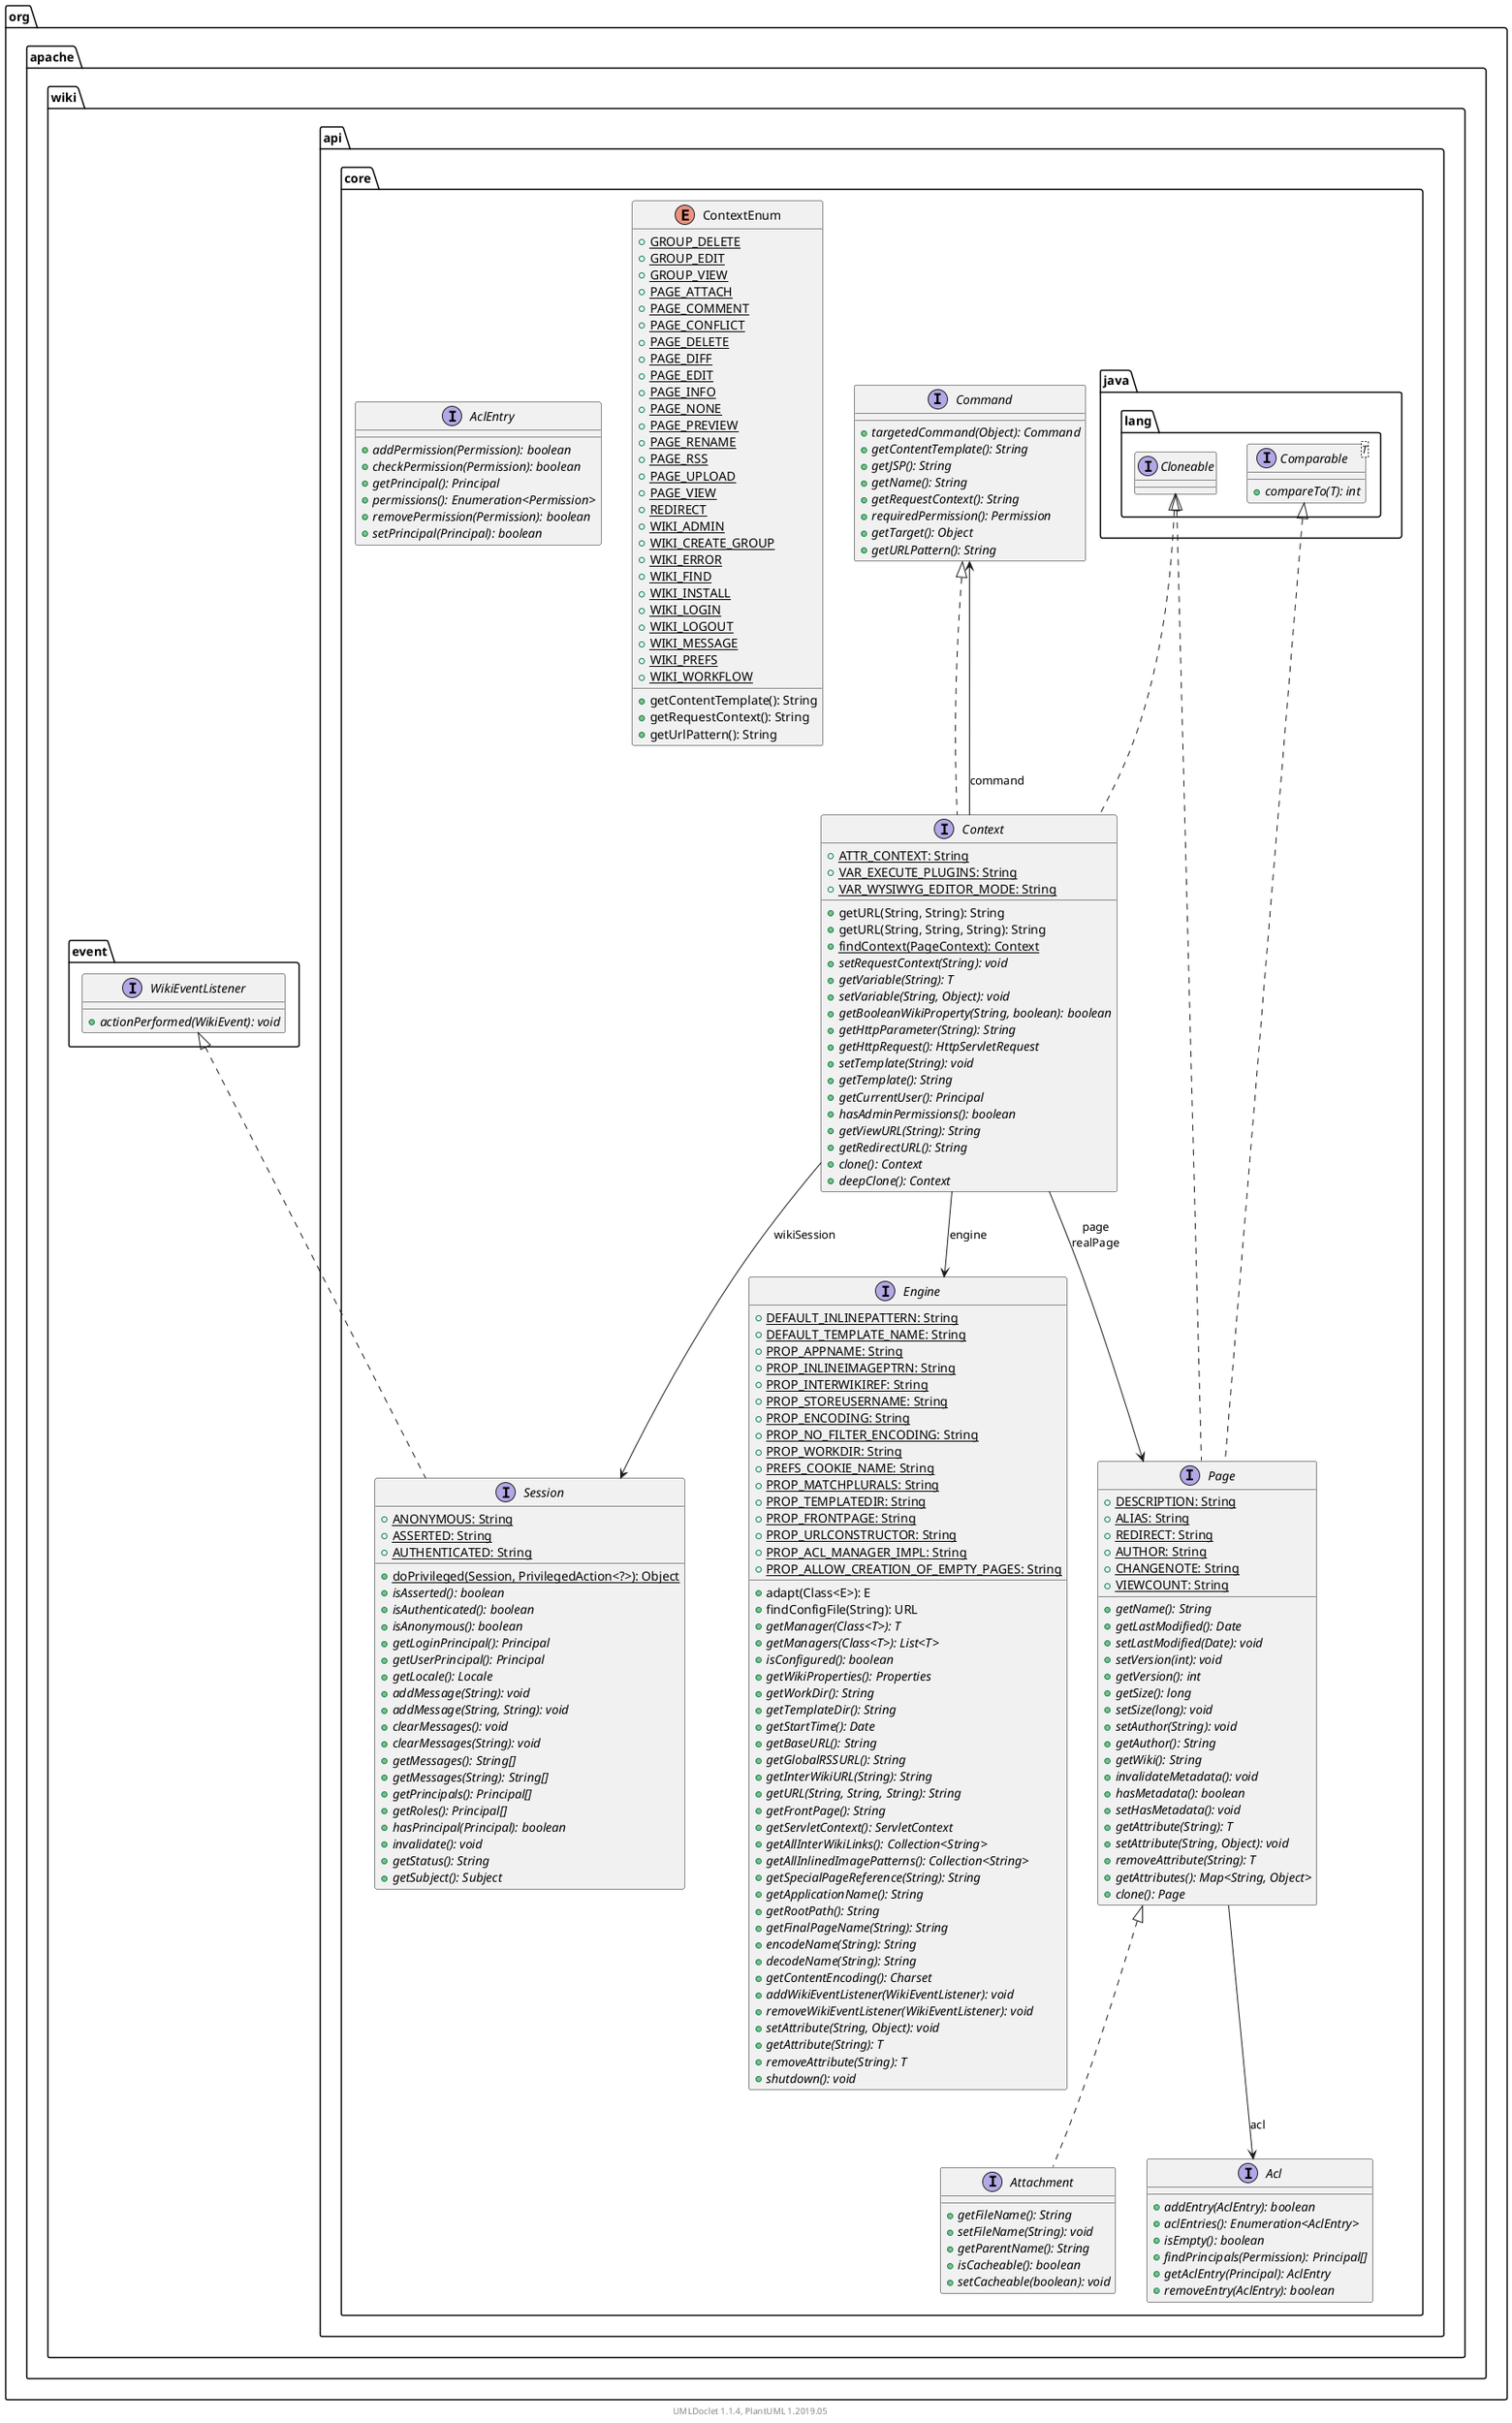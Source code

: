 @startuml

    namespace org.apache.wiki.api.core {

        interface Command [[Command.html]] {
            {abstract} +targetedCommand(Object): Command
            {abstract} +getContentTemplate(): String
            {abstract} +getJSP(): String
            {abstract} +getName(): String
            {abstract} +getRequestContext(): String
            {abstract} +requiredPermission(): Permission
            {abstract} +getTarget(): Object
            {abstract} +getURLPattern(): String
        }

        interface Attachment [[Attachment.html]] {
            {abstract} +getFileName(): String
            {abstract} +setFileName(String): void
            {abstract} +getParentName(): String
            {abstract} +isCacheable(): boolean
            {abstract} +setCacheable(boolean): void
        }

        interface Page [[Page.html]] {
            {static} +DESCRIPTION: String
            {static} +ALIAS: String
            {static} +REDIRECT: String
            {static} +AUTHOR: String
            {static} +CHANGENOTE: String
            {static} +VIEWCOUNT: String
            {abstract} +getName(): String
            {abstract} +getLastModified(): Date
            {abstract} +setLastModified(Date): void
            {abstract} +setVersion(int): void
            {abstract} +getVersion(): int
            {abstract} +getSize(): long
            {abstract} +setSize(long): void
            {abstract} +setAuthor(String): void
            {abstract} +getAuthor(): String
            {abstract} +getWiki(): String
            {abstract} +invalidateMetadata(): void
            {abstract} +hasMetadata(): boolean
            {abstract} +setHasMetadata(): void
            {abstract} +getAttribute(String): T
            {abstract} +setAttribute(String, Object): void
            {abstract} +removeAttribute(String): T
            {abstract} +getAttributes(): Map<String, Object>
            {abstract} +clone(): Page
        }

        enum ContextEnum [[ContextEnum.html]] {
            {static} +GROUP_DELETE
            {static} +GROUP_EDIT
            {static} +GROUP_VIEW
            {static} +PAGE_ATTACH
            {static} +PAGE_COMMENT
            {static} +PAGE_CONFLICT
            {static} +PAGE_DELETE
            {static} +PAGE_DIFF
            {static} +PAGE_EDIT
            {static} +PAGE_INFO
            {static} +PAGE_NONE
            {static} +PAGE_PREVIEW
            {static} +PAGE_RENAME
            {static} +PAGE_RSS
            {static} +PAGE_UPLOAD
            {static} +PAGE_VIEW
            {static} +REDIRECT
            {static} +WIKI_ADMIN
            {static} +WIKI_CREATE_GROUP
            {static} +WIKI_ERROR
            {static} +WIKI_FIND
            {static} +WIKI_INSTALL
            {static} +WIKI_LOGIN
            {static} +WIKI_LOGOUT
            {static} +WIKI_MESSAGE
            {static} +WIKI_PREFS
            {static} +WIKI_WORKFLOW
            +getContentTemplate(): String
            +getRequestContext(): String
            +getUrlPattern(): String
        }

        interface AclEntry [[AclEntry.html]] {
            {abstract} +addPermission(Permission): boolean
            {abstract} +checkPermission(Permission): boolean
            {abstract} +getPrincipal(): Principal
            {abstract} +permissions(): Enumeration<Permission>
            {abstract} +removePermission(Permission): boolean
            {abstract} +setPrincipal(Principal): boolean
        }

        interface Acl [[Acl.html]] {
            {abstract} +addEntry(AclEntry): boolean
            {abstract} +aclEntries(): Enumeration<AclEntry>
            {abstract} +isEmpty(): boolean
            {abstract} +findPrincipals(Permission): Principal[]
            {abstract} +getAclEntry(Principal): AclEntry
            {abstract} +removeEntry(AclEntry): boolean
        }

        interface Context [[Context.html]] {
            {static} +ATTR_CONTEXT: String
            {static} +VAR_EXECUTE_PLUGINS: String
            {static} +VAR_WYSIWYG_EDITOR_MODE: String
            +getURL(String, String): String
            +getURL(String, String, String): String
            {static} +findContext(PageContext): Context
            {abstract} +setRequestContext(String): void
            {abstract} +getVariable(String): T
            {abstract} +setVariable(String, Object): void
            {abstract} +getBooleanWikiProperty(String, boolean): boolean
            {abstract} +getHttpParameter(String): String
            {abstract} +getHttpRequest(): HttpServletRequest
            {abstract} +setTemplate(String): void
            {abstract} +getTemplate(): String
            {abstract} +getCurrentUser(): Principal
            {abstract} +hasAdminPermissions(): boolean
            {abstract} +getViewURL(String): String
            {abstract} +getRedirectURL(): String
            {abstract} +clone(): Context
            {abstract} +deepClone(): Context
        }

        interface Engine [[Engine.html]] {
            {static} +DEFAULT_INLINEPATTERN: String
            {static} +DEFAULT_TEMPLATE_NAME: String
            {static} +PROP_APPNAME: String
            {static} +PROP_INLINEIMAGEPTRN: String
            {static} +PROP_INTERWIKIREF: String
            {static} +PROP_STOREUSERNAME: String
            {static} +PROP_ENCODING: String
            {static} +PROP_NO_FILTER_ENCODING: String
            {static} +PROP_WORKDIR: String
            {static} +PREFS_COOKIE_NAME: String
            {static} +PROP_MATCHPLURALS: String
            {static} +PROP_TEMPLATEDIR: String
            {static} +PROP_FRONTPAGE: String
            {static} +PROP_URLCONSTRUCTOR: String
            {static} +PROP_ACL_MANAGER_IMPL: String
            {static} +PROP_ALLOW_CREATION_OF_EMPTY_PAGES: String
            +adapt(Class<E>): E
            +findConfigFile(String): URL
            {abstract} +getManager(Class<T>): T
            {abstract} +getManagers(Class<T>): List<T>
            {abstract} +isConfigured(): boolean
            {abstract} +getWikiProperties(): Properties
            {abstract} +getWorkDir(): String
            {abstract} +getTemplateDir(): String
            {abstract} +getStartTime(): Date
            {abstract} +getBaseURL(): String
            {abstract} +getGlobalRSSURL(): String
            {abstract} +getInterWikiURL(String): String
            {abstract} +getURL(String, String, String): String
            {abstract} +getFrontPage(): String
            {abstract} +getServletContext(): ServletContext
            {abstract} +getAllInterWikiLinks(): Collection<String>
            {abstract} +getAllInlinedImagePatterns(): Collection<String>
            {abstract} +getSpecialPageReference(String): String
            {abstract} +getApplicationName(): String
            {abstract} +getRootPath(): String
            {abstract} +getFinalPageName(String): String
            {abstract} +encodeName(String): String
            {abstract} +decodeName(String): String
            {abstract} +getContentEncoding(): Charset
            {abstract} +addWikiEventListener(WikiEventListener): void
            {abstract} +removeWikiEventListener(WikiEventListener): void
            {abstract} +setAttribute(String, Object): void
            {abstract} +getAttribute(String): T
            {abstract} +removeAttribute(String): T
            {abstract} +shutdown(): void
        }

        interface Session [[Session.html]] {
            {static} +ANONYMOUS: String
            {static} +ASSERTED: String
            {static} +AUTHENTICATED: String
            {static} +doPrivileged(Session, PrivilegedAction<?>): Object
            {abstract} +isAsserted(): boolean
            {abstract} +isAuthenticated(): boolean
            {abstract} +isAnonymous(): boolean
            {abstract} +getLoginPrincipal(): Principal
            {abstract} +getUserPrincipal(): Principal
            {abstract} +getLocale(): Locale
            {abstract} +addMessage(String): void
            {abstract} +addMessage(String, String): void
            {abstract} +clearMessages(): void
            {abstract} +clearMessages(String): void
            {abstract} +getMessages(): String[]
            {abstract} +getMessages(String): String[]
            {abstract} +getPrincipals(): Principal[]
            {abstract} +getRoles(): Principal[]
            {abstract} +hasPrincipal(Principal): boolean
            {abstract} +invalidate(): void
            {abstract} +getStatus(): String
            {abstract} +getSubject(): Subject
        }

        Page <|.. Attachment

        interface java.lang.Cloneable
        java.lang.Cloneable <|.. Page

        interface java.lang.Comparable<T> {
            {abstract} +compareTo(T): int
        }
        java.lang.Comparable <|.. Page

        java.lang.Cloneable <|.. Context

        Command <|.. Context

        interface org.apache.wiki.event.WikiEventListener {
            {abstract} +actionPerformed(WikiEvent): void
        }
        org.apache.wiki.event.WikiEventListener <|.. Session

        Page --> Acl: acl

        Context --> Page: page\nrealPage

        Context --> Engine: engine

        Context --> Session: wikiSession

        Context --> Command: command

    }


    center footer UMLDoclet 1.1.4, PlantUML 1.2019.05
@enduml
